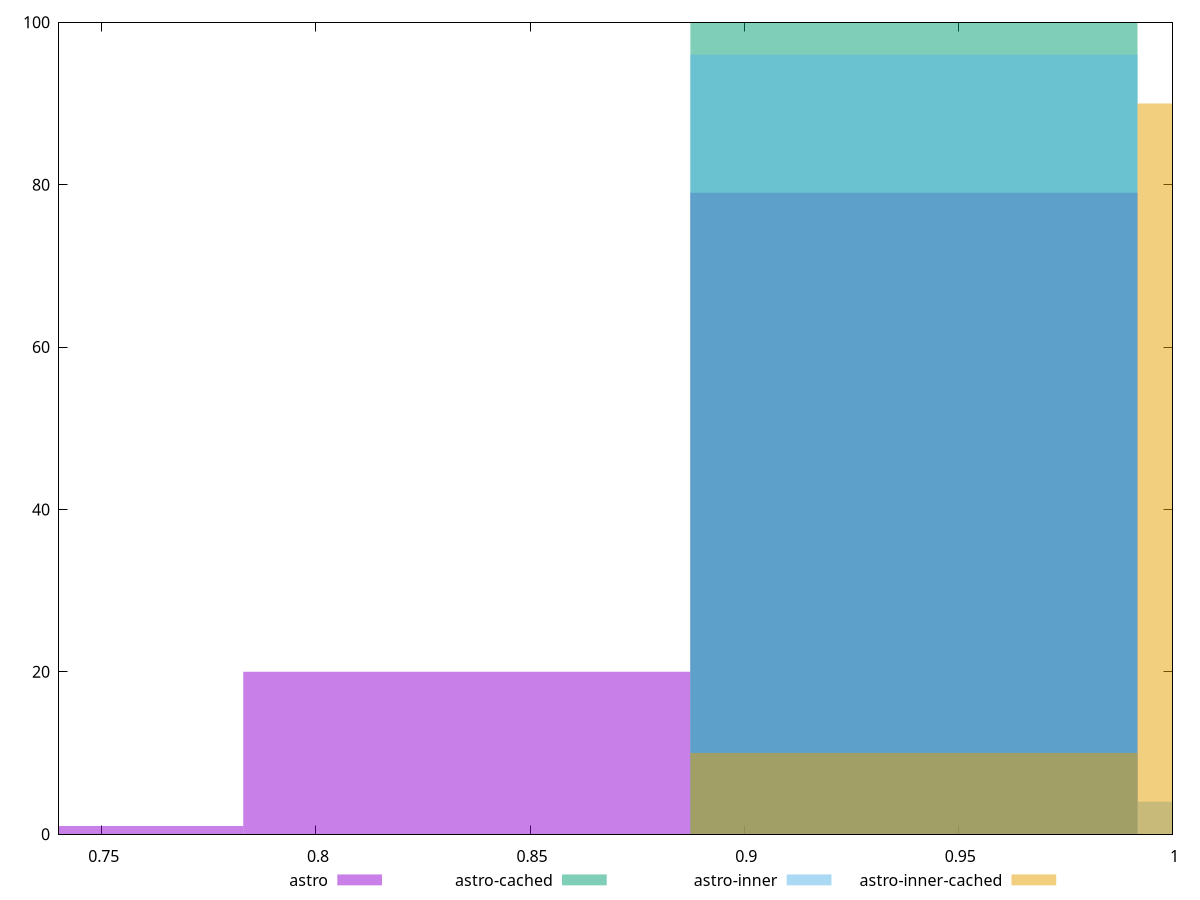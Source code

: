 reset

$astro <<EOF
0.7308233200980213 1
0.9396299829831704 79
0.8352266515405958 20
EOF

$astroCached <<EOF
0.9396299829831704 100
EOF

$astroInner <<EOF
1.0440333144257448 4
0.9396299829831704 96
EOF

$astroInnerCached <<EOF
0.9396299829831704 10
1.0440333144257448 90
EOF

set key outside below
set boxwidth 0.10440333144257448
set xrange [0.74:1]
set yrange [0:100]
set trange [0:100]
set style fill transparent solid 0.5 noborder
set terminal svg size 640, 520 enhanced background rgb 'white'
set output "reports/report_00033_2021-03-01T14-23-16.841Z/mainthread-work-breakdown/comparison/histogram/all_score.svg"

plot $astro title "astro" with boxes, \
     $astroCached title "astro-cached" with boxes, \
     $astroInner title "astro-inner" with boxes, \
     $astroInnerCached title "astro-inner-cached" with boxes

reset
